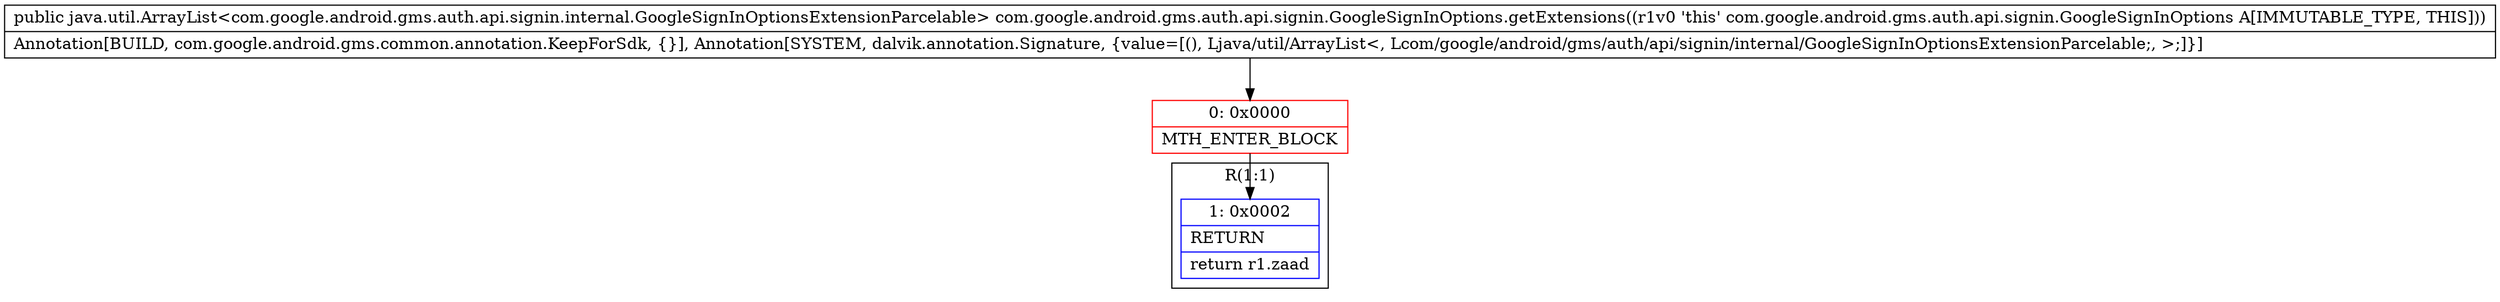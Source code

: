 digraph "CFG forcom.google.android.gms.auth.api.signin.GoogleSignInOptions.getExtensions()Ljava\/util\/ArrayList;" {
subgraph cluster_Region_524118934 {
label = "R(1:1)";
node [shape=record,color=blue];
Node_1 [shape=record,label="{1\:\ 0x0002|RETURN\l|return r1.zaad\l}"];
}
Node_0 [shape=record,color=red,label="{0\:\ 0x0000|MTH_ENTER_BLOCK\l}"];
MethodNode[shape=record,label="{public java.util.ArrayList\<com.google.android.gms.auth.api.signin.internal.GoogleSignInOptionsExtensionParcelable\> com.google.android.gms.auth.api.signin.GoogleSignInOptions.getExtensions((r1v0 'this' com.google.android.gms.auth.api.signin.GoogleSignInOptions A[IMMUTABLE_TYPE, THIS]))  | Annotation[BUILD, com.google.android.gms.common.annotation.KeepForSdk, \{\}], Annotation[SYSTEM, dalvik.annotation.Signature, \{value=[(), Ljava\/util\/ArrayList\<, Lcom\/google\/android\/gms\/auth\/api\/signin\/internal\/GoogleSignInOptionsExtensionParcelable;, \>;]\}]\l}"];
MethodNode -> Node_0;
Node_0 -> Node_1;
}


